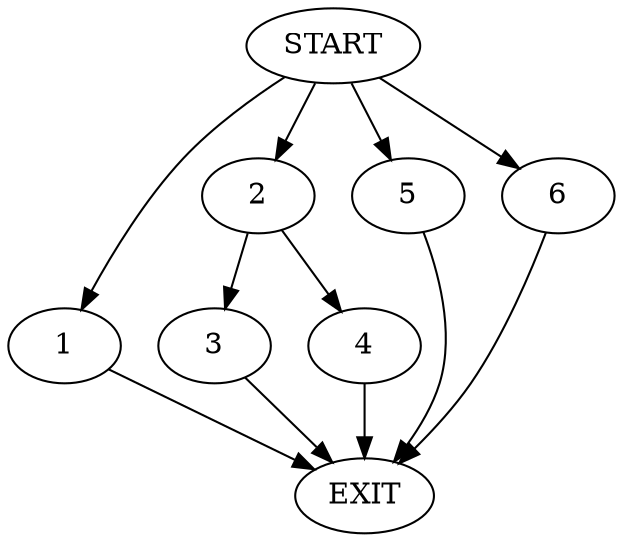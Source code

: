 digraph {
0 [label="START"]
7 [label="EXIT"]
0 -> 1
1 -> 7
0 -> 2
2 -> 3
2 -> 4
4 -> 7
3 -> 7
0 -> 5
5 -> 7
0 -> 6
6 -> 7
}
